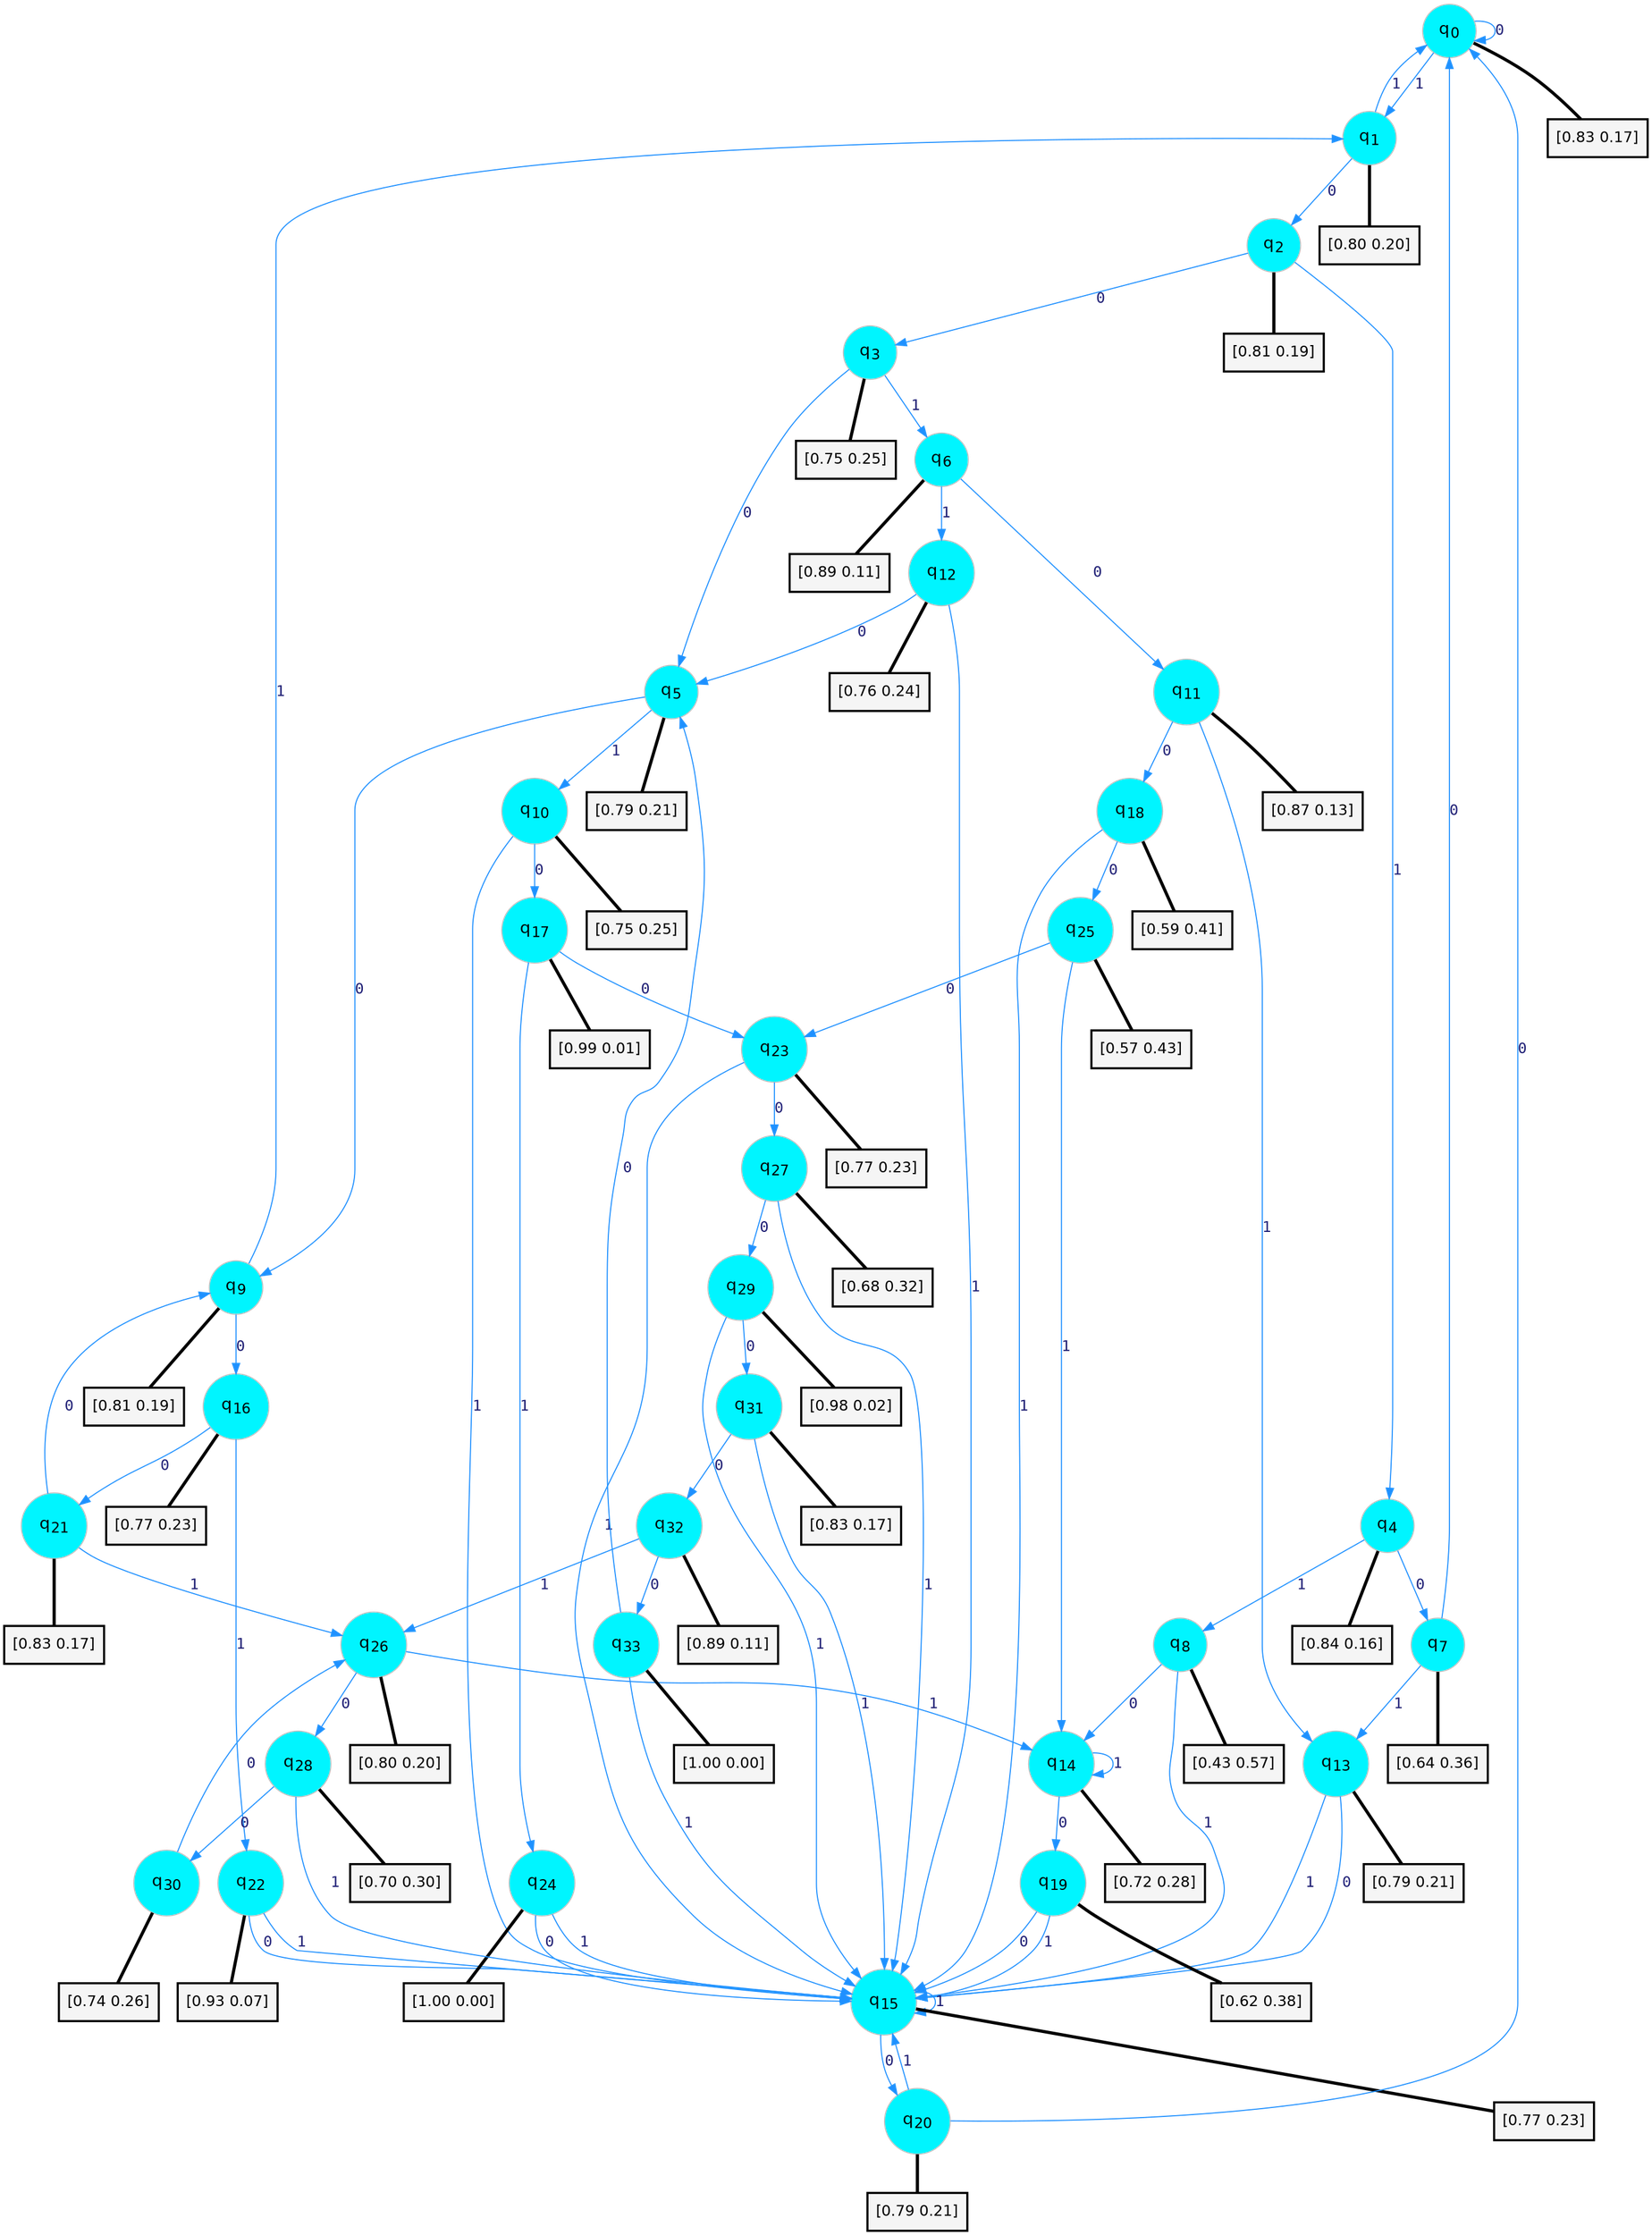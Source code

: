 digraph G {
graph [
bgcolor=transparent, dpi=300, rankdir=TD, size="40,25"];
node [
color=gray, fillcolor=turquoise1, fontcolor=black, fontname=Helvetica, fontsize=16, fontweight=bold, shape=circle, style=filled];
edge [
arrowsize=1, color=dodgerblue1, fontcolor=midnightblue, fontname=courier, fontweight=bold, penwidth=1, style=solid, weight=20];
0[label=<q<SUB>0</SUB>>];
1[label=<q<SUB>1</SUB>>];
2[label=<q<SUB>2</SUB>>];
3[label=<q<SUB>3</SUB>>];
4[label=<q<SUB>4</SUB>>];
5[label=<q<SUB>5</SUB>>];
6[label=<q<SUB>6</SUB>>];
7[label=<q<SUB>7</SUB>>];
8[label=<q<SUB>8</SUB>>];
9[label=<q<SUB>9</SUB>>];
10[label=<q<SUB>10</SUB>>];
11[label=<q<SUB>11</SUB>>];
12[label=<q<SUB>12</SUB>>];
13[label=<q<SUB>13</SUB>>];
14[label=<q<SUB>14</SUB>>];
15[label=<q<SUB>15</SUB>>];
16[label=<q<SUB>16</SUB>>];
17[label=<q<SUB>17</SUB>>];
18[label=<q<SUB>18</SUB>>];
19[label=<q<SUB>19</SUB>>];
20[label=<q<SUB>20</SUB>>];
21[label=<q<SUB>21</SUB>>];
22[label=<q<SUB>22</SUB>>];
23[label=<q<SUB>23</SUB>>];
24[label=<q<SUB>24</SUB>>];
25[label=<q<SUB>25</SUB>>];
26[label=<q<SUB>26</SUB>>];
27[label=<q<SUB>27</SUB>>];
28[label=<q<SUB>28</SUB>>];
29[label=<q<SUB>29</SUB>>];
30[label=<q<SUB>30</SUB>>];
31[label=<q<SUB>31</SUB>>];
32[label=<q<SUB>32</SUB>>];
33[label=<q<SUB>33</SUB>>];
34[label="[0.83 0.17]", shape=box,fontcolor=black, fontname=Helvetica, fontsize=14, penwidth=2, fillcolor=whitesmoke,color=black];
35[label="[0.80 0.20]", shape=box,fontcolor=black, fontname=Helvetica, fontsize=14, penwidth=2, fillcolor=whitesmoke,color=black];
36[label="[0.81 0.19]", shape=box,fontcolor=black, fontname=Helvetica, fontsize=14, penwidth=2, fillcolor=whitesmoke,color=black];
37[label="[0.75 0.25]", shape=box,fontcolor=black, fontname=Helvetica, fontsize=14, penwidth=2, fillcolor=whitesmoke,color=black];
38[label="[0.84 0.16]", shape=box,fontcolor=black, fontname=Helvetica, fontsize=14, penwidth=2, fillcolor=whitesmoke,color=black];
39[label="[0.79 0.21]", shape=box,fontcolor=black, fontname=Helvetica, fontsize=14, penwidth=2, fillcolor=whitesmoke,color=black];
40[label="[0.89 0.11]", shape=box,fontcolor=black, fontname=Helvetica, fontsize=14, penwidth=2, fillcolor=whitesmoke,color=black];
41[label="[0.64 0.36]", shape=box,fontcolor=black, fontname=Helvetica, fontsize=14, penwidth=2, fillcolor=whitesmoke,color=black];
42[label="[0.43 0.57]", shape=box,fontcolor=black, fontname=Helvetica, fontsize=14, penwidth=2, fillcolor=whitesmoke,color=black];
43[label="[0.81 0.19]", shape=box,fontcolor=black, fontname=Helvetica, fontsize=14, penwidth=2, fillcolor=whitesmoke,color=black];
44[label="[0.75 0.25]", shape=box,fontcolor=black, fontname=Helvetica, fontsize=14, penwidth=2, fillcolor=whitesmoke,color=black];
45[label="[0.87 0.13]", shape=box,fontcolor=black, fontname=Helvetica, fontsize=14, penwidth=2, fillcolor=whitesmoke,color=black];
46[label="[0.76 0.24]", shape=box,fontcolor=black, fontname=Helvetica, fontsize=14, penwidth=2, fillcolor=whitesmoke,color=black];
47[label="[0.79 0.21]", shape=box,fontcolor=black, fontname=Helvetica, fontsize=14, penwidth=2, fillcolor=whitesmoke,color=black];
48[label="[0.72 0.28]", shape=box,fontcolor=black, fontname=Helvetica, fontsize=14, penwidth=2, fillcolor=whitesmoke,color=black];
49[label="[0.77 0.23]", shape=box,fontcolor=black, fontname=Helvetica, fontsize=14, penwidth=2, fillcolor=whitesmoke,color=black];
50[label="[0.77 0.23]", shape=box,fontcolor=black, fontname=Helvetica, fontsize=14, penwidth=2, fillcolor=whitesmoke,color=black];
51[label="[0.99 0.01]", shape=box,fontcolor=black, fontname=Helvetica, fontsize=14, penwidth=2, fillcolor=whitesmoke,color=black];
52[label="[0.59 0.41]", shape=box,fontcolor=black, fontname=Helvetica, fontsize=14, penwidth=2, fillcolor=whitesmoke,color=black];
53[label="[0.62 0.38]", shape=box,fontcolor=black, fontname=Helvetica, fontsize=14, penwidth=2, fillcolor=whitesmoke,color=black];
54[label="[0.79 0.21]", shape=box,fontcolor=black, fontname=Helvetica, fontsize=14, penwidth=2, fillcolor=whitesmoke,color=black];
55[label="[0.83 0.17]", shape=box,fontcolor=black, fontname=Helvetica, fontsize=14, penwidth=2, fillcolor=whitesmoke,color=black];
56[label="[0.93 0.07]", shape=box,fontcolor=black, fontname=Helvetica, fontsize=14, penwidth=2, fillcolor=whitesmoke,color=black];
57[label="[0.77 0.23]", shape=box,fontcolor=black, fontname=Helvetica, fontsize=14, penwidth=2, fillcolor=whitesmoke,color=black];
58[label="[1.00 0.00]", shape=box,fontcolor=black, fontname=Helvetica, fontsize=14, penwidth=2, fillcolor=whitesmoke,color=black];
59[label="[0.57 0.43]", shape=box,fontcolor=black, fontname=Helvetica, fontsize=14, penwidth=2, fillcolor=whitesmoke,color=black];
60[label="[0.80 0.20]", shape=box,fontcolor=black, fontname=Helvetica, fontsize=14, penwidth=2, fillcolor=whitesmoke,color=black];
61[label="[0.68 0.32]", shape=box,fontcolor=black, fontname=Helvetica, fontsize=14, penwidth=2, fillcolor=whitesmoke,color=black];
62[label="[0.70 0.30]", shape=box,fontcolor=black, fontname=Helvetica, fontsize=14, penwidth=2, fillcolor=whitesmoke,color=black];
63[label="[0.98 0.02]", shape=box,fontcolor=black, fontname=Helvetica, fontsize=14, penwidth=2, fillcolor=whitesmoke,color=black];
64[label="[0.74 0.26]", shape=box,fontcolor=black, fontname=Helvetica, fontsize=14, penwidth=2, fillcolor=whitesmoke,color=black];
65[label="[0.83 0.17]", shape=box,fontcolor=black, fontname=Helvetica, fontsize=14, penwidth=2, fillcolor=whitesmoke,color=black];
66[label="[0.89 0.11]", shape=box,fontcolor=black, fontname=Helvetica, fontsize=14, penwidth=2, fillcolor=whitesmoke,color=black];
67[label="[1.00 0.00]", shape=box,fontcolor=black, fontname=Helvetica, fontsize=14, penwidth=2, fillcolor=whitesmoke,color=black];
0->0 [label=0];
0->1 [label=1];
0->34 [arrowhead=none, penwidth=3,color=black];
1->2 [label=0];
1->0 [label=1];
1->35 [arrowhead=none, penwidth=3,color=black];
2->3 [label=0];
2->4 [label=1];
2->36 [arrowhead=none, penwidth=3,color=black];
3->5 [label=0];
3->6 [label=1];
3->37 [arrowhead=none, penwidth=3,color=black];
4->7 [label=0];
4->8 [label=1];
4->38 [arrowhead=none, penwidth=3,color=black];
5->9 [label=0];
5->10 [label=1];
5->39 [arrowhead=none, penwidth=3,color=black];
6->11 [label=0];
6->12 [label=1];
6->40 [arrowhead=none, penwidth=3,color=black];
7->0 [label=0];
7->13 [label=1];
7->41 [arrowhead=none, penwidth=3,color=black];
8->14 [label=0];
8->15 [label=1];
8->42 [arrowhead=none, penwidth=3,color=black];
9->16 [label=0];
9->1 [label=1];
9->43 [arrowhead=none, penwidth=3,color=black];
10->17 [label=0];
10->15 [label=1];
10->44 [arrowhead=none, penwidth=3,color=black];
11->18 [label=0];
11->13 [label=1];
11->45 [arrowhead=none, penwidth=3,color=black];
12->5 [label=0];
12->15 [label=1];
12->46 [arrowhead=none, penwidth=3,color=black];
13->15 [label=0];
13->15 [label=1];
13->47 [arrowhead=none, penwidth=3,color=black];
14->19 [label=0];
14->14 [label=1];
14->48 [arrowhead=none, penwidth=3,color=black];
15->20 [label=0];
15->15 [label=1];
15->49 [arrowhead=none, penwidth=3,color=black];
16->21 [label=0];
16->22 [label=1];
16->50 [arrowhead=none, penwidth=3,color=black];
17->23 [label=0];
17->24 [label=1];
17->51 [arrowhead=none, penwidth=3,color=black];
18->25 [label=0];
18->15 [label=1];
18->52 [arrowhead=none, penwidth=3,color=black];
19->15 [label=0];
19->15 [label=1];
19->53 [arrowhead=none, penwidth=3,color=black];
20->0 [label=0];
20->15 [label=1];
20->54 [arrowhead=none, penwidth=3,color=black];
21->9 [label=0];
21->26 [label=1];
21->55 [arrowhead=none, penwidth=3,color=black];
22->15 [label=0];
22->15 [label=1];
22->56 [arrowhead=none, penwidth=3,color=black];
23->27 [label=0];
23->15 [label=1];
23->57 [arrowhead=none, penwidth=3,color=black];
24->15 [label=0];
24->15 [label=1];
24->58 [arrowhead=none, penwidth=3,color=black];
25->23 [label=0];
25->14 [label=1];
25->59 [arrowhead=none, penwidth=3,color=black];
26->28 [label=0];
26->14 [label=1];
26->60 [arrowhead=none, penwidth=3,color=black];
27->29 [label=0];
27->15 [label=1];
27->61 [arrowhead=none, penwidth=3,color=black];
28->30 [label=0];
28->15 [label=1];
28->62 [arrowhead=none, penwidth=3,color=black];
29->31 [label=0];
29->15 [label=1];
29->63 [arrowhead=none, penwidth=3,color=black];
30->26 [label=0];
30->64 [arrowhead=none, penwidth=3,color=black];
31->32 [label=0];
31->15 [label=1];
31->65 [arrowhead=none, penwidth=3,color=black];
32->33 [label=0];
32->26 [label=1];
32->66 [arrowhead=none, penwidth=3,color=black];
33->5 [label=0];
33->15 [label=1];
33->67 [arrowhead=none, penwidth=3,color=black];
}
